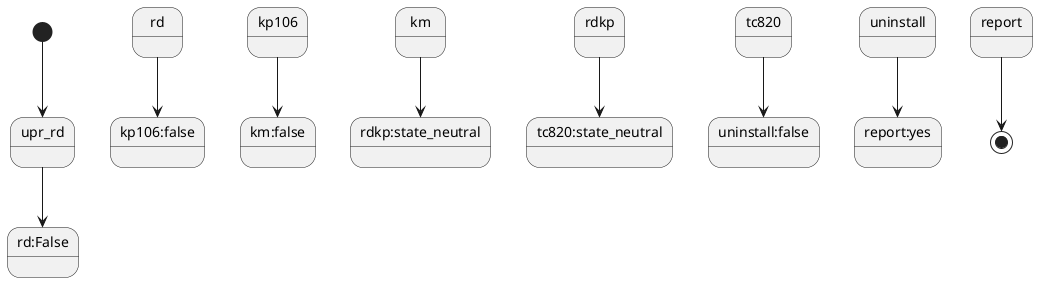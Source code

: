 @startuml
[*]-->upr_rd
upr_rd-->rd:False
rd-->kp106:false
kp106-->km:false
km-->rdkp:state_neutral
rdkp-->tc820:state_neutral
tc820-->uninstall:false
uninstall-->report:yes
report-->[*]
@enduml